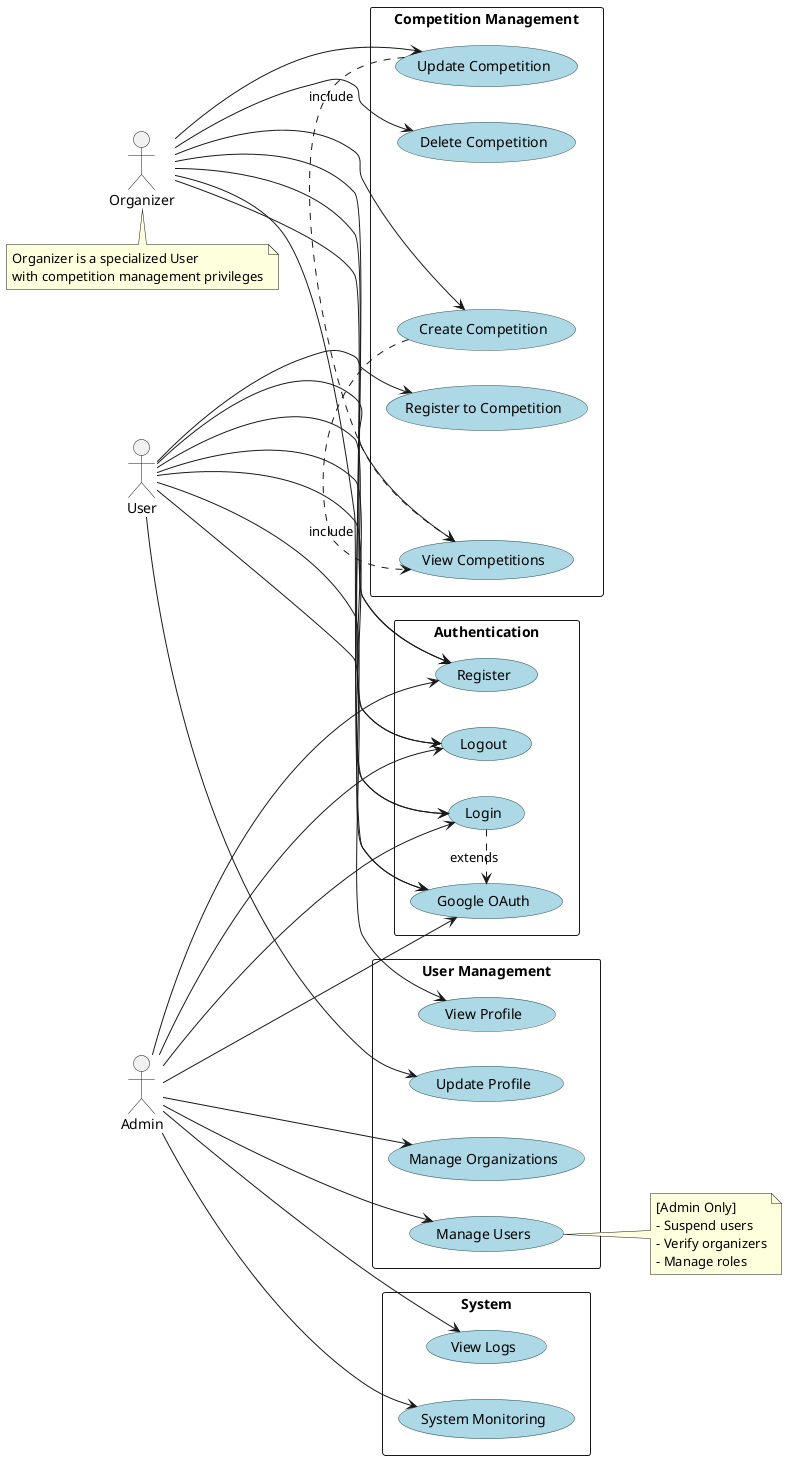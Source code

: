 @startuml
left to right direction
skinparam packageStyle rectangle
skinparam usecase {
  BackgroundColor #LightBlue
  BorderColor DarkSlateGray
}

actor User as user
actor Organizer as organizer
actor Admin as admin

package "Authentication" {
  (Register) as uc1
  (Login) as uc2
  (Google OAuth) as uc3
  (Logout) as uc4
  
  user --> uc1
  user --> uc2
  user --> uc3
  user --> uc4
  organizer --> uc1
  organizer --> uc2
  organizer --> uc3
  organizer --> uc4
  admin --> uc1
  admin --> uc2
  admin --> uc3
  admin --> uc4
}

package "Competition Management" {
  (View Competitions) as uc5
  (Register to Competition) as uc6
  (Create Competition) as uc7
  (Update Competition) as uc8
  (Delete Competition) as uc9
  
  user --> uc5
  user --> uc6
  organizer --> uc7
  organizer --> uc8
  organizer --> uc9
}

package "User Management" {
  (View Profile) as uc10
  (Update Profile) as uc11
  (Manage Users) as uc12
  (Manage Organizations) as uc13
  
  user --> uc10
  user --> uc11
  admin --> uc12
  admin --> uc13
}

package "System" {
  (View Logs) as uc14
  (System Monitoring) as uc15
  
  admin --> uc14
  admin --> uc15
}

uc2 .> uc3 : extends
uc7 .> uc5 : include
uc8 .> uc5 : include

note right of uc12
  [Admin Only]
  - Suspend users
  - Verify organizers
  - Manage roles
end note

note bottom of organizer
  Organizer is a specialized User
  with competition management privileges
end note
@enduml
